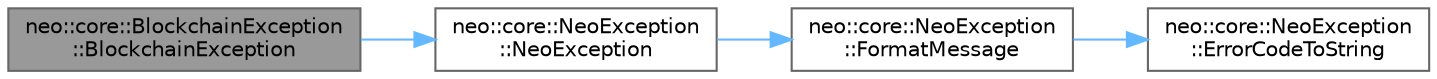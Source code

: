 digraph "neo::core::BlockchainException::BlockchainException"
{
 // LATEX_PDF_SIZE
  bgcolor="transparent";
  edge [fontname=Helvetica,fontsize=10,labelfontname=Helvetica,labelfontsize=10];
  node [fontname=Helvetica,fontsize=10,shape=box,height=0.2,width=0.4];
  rankdir="LR";
  Node1 [id="Node000001",label="neo::core::BlockchainException\l::BlockchainException",height=0.2,width=0.4,color="gray40", fillcolor="grey60", style="filled", fontcolor="black",tooltip=" "];
  Node1 -> Node2 [id="edge4_Node000001_Node000002",color="steelblue1",style="solid",tooltip=" "];
  Node2 [id="Node000002",label="neo::core::NeoException\l::NeoException",height=0.2,width=0.4,color="grey40", fillcolor="white", style="filled",URL="$classneo_1_1core_1_1_neo_exception.html#a731f6ff1cd20ef90de66c9e786d79562",tooltip="Construct a new Neo Exception."];
  Node2 -> Node3 [id="edge5_Node000002_Node000003",color="steelblue1",style="solid",tooltip=" "];
  Node3 [id="Node000003",label="neo::core::NeoException\l::FormatMessage",height=0.2,width=0.4,color="grey40", fillcolor="white", style="filled",URL="$classneo_1_1core_1_1_neo_exception.html#aefbf7a0000f4d6e61b05bc27ec3c961f",tooltip=" "];
  Node3 -> Node4 [id="edge6_Node000003_Node000004",color="steelblue1",style="solid",tooltip=" "];
  Node4 [id="Node000004",label="neo::core::NeoException\l::ErrorCodeToString",height=0.2,width=0.4,color="grey40", fillcolor="white", style="filled",URL="$classneo_1_1core_1_1_neo_exception.html#ad58f1d173cfb1122460d3f92486f0ed9",tooltip="Convert error code to string."];
}
